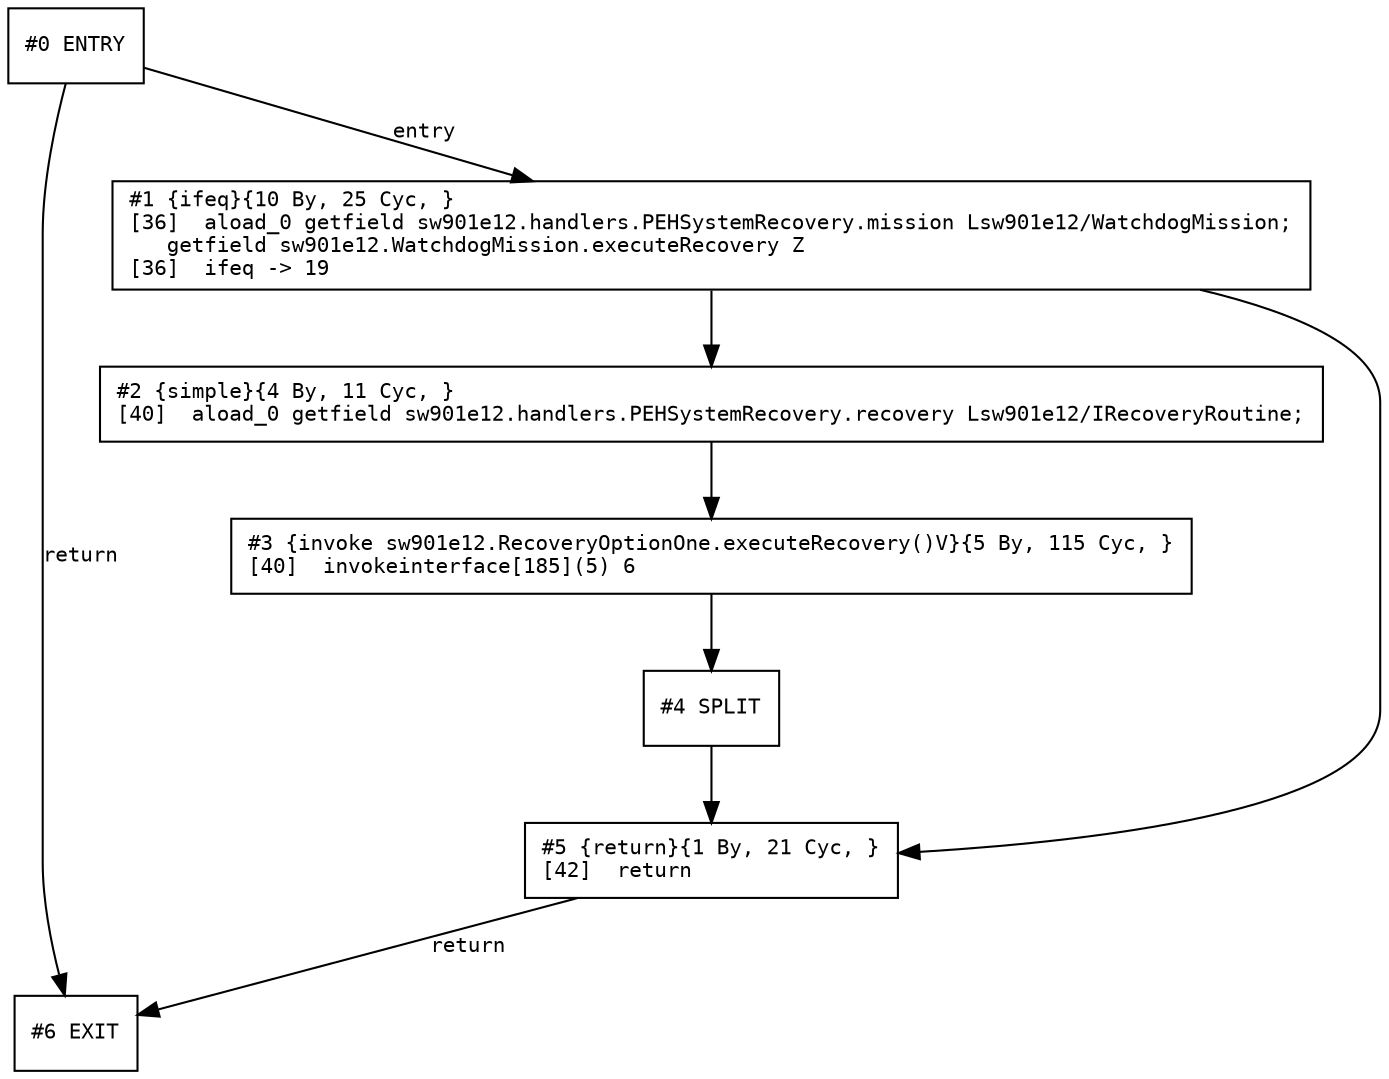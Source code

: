 digraph cfg
{
0 [label="#0 ENTRY",shape=box,fontname=Courier,fontsize=10];
1 [label="#6 EXIT",shape=box,fontname=Courier,fontsize=10];
2 [label="#1 {ifeq}{10 By, 25 Cyc, }\l[36]  aload_0 getfield sw901e12.handlers.PEHSystemRecovery.mission Lsw901e12/WatchdogMission;\l  \ getfield sw901e12.WatchdogMission.executeRecovery Z\l[36]  ifeq -> 19\l",shape=box,fontname=Courier,fontsize=10];
3 [label="#2 {simple}{4 By, 11 Cyc, }\l[40]  aload_0 getfield sw901e12.handlers.PEHSystemRecovery.recovery Lsw901e12/IRecoveryRoutine;\l",shape=box,fontname=Courier,fontsize=10];
4 [label="#5 {return}{1 By, 21 Cyc, }\l[42]  return\l",shape=box,fontname=Courier,fontsize=10];
5 [label="#3 {invoke sw901e12.RecoveryOptionOne.executeRecovery()V}{5 By, 115 Cyc, }\l[40]  invokeinterface[185](5) 6\l",shape=box,fontname=Courier,fontsize=10];
6 [label="#4 SPLIT",shape=box,fontname=Courier,fontsize=10];
0 -> 2[label=entry,fontname=Courier,fontsize=10];
2 -> 3[label="",fontname=Courier,fontsize=10];
2 -> 4[label="",fontname=Courier,fontsize=10];
4 -> 1[label=return,fontname=Courier,fontsize=10];
0 -> 1[label=return,fontname=Courier,fontsize=10];
3 -> 5[label="",fontname=Courier,fontsize=10];
6 -> 4[label="",fontname=Courier,fontsize=10];
5 -> 6[label="",fontname=Courier,fontsize=10];
}
